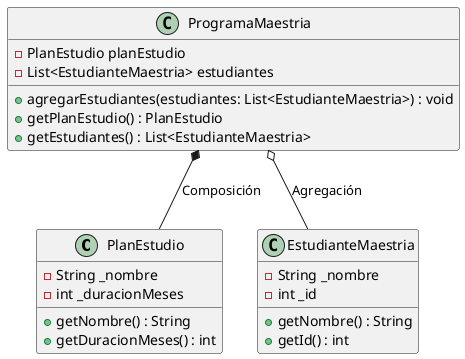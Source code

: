 @startuml

class PlanEstudio {
    - String _nombre
    - int _duracionMeses
    + getNombre() : String
    + getDuracionMeses() : int
}

class EstudianteMaestria {
    - String _nombre
    - int _id
    + getNombre() : String
    + getId() : int
}

class ProgramaMaestria {
    - PlanEstudio planEstudio
    - List<EstudianteMaestria> estudiantes
    + agregarEstudiantes(estudiantes: List<EstudianteMaestria>) : void
    + getPlanEstudio() : PlanEstudio
    + getEstudiantes() : List<EstudianteMaestria>
}

'Relacion entre programa maestria y plan de estudio donde la composicion indica'
'que el plan de estudio no puede existir sin el programa maestria'
ProgramaMaestria  *--  PlanEstudio : Composición


'Agregacion indica que los estudiantes pueden existir independientemente del programa'
ProgramaMaestria  o--  EstudianteMaestria : Agregación

@enduml
